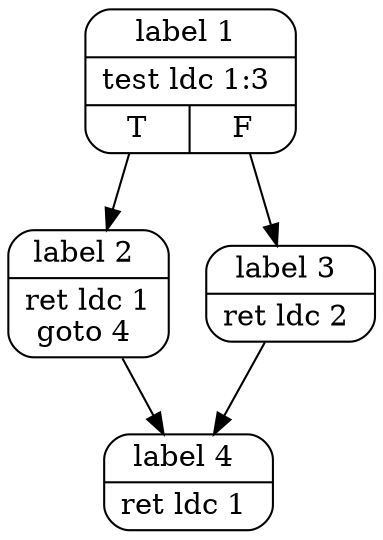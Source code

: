 digraph
{
    "label 1" [ label = "{ label\ 1 | test\ ldc\ 1:3 | { <true> T | <false> F } }", shape = record, style = rounded ]
    "label 2" [ label = "{ label\ 2 | ret\ ldc\ 1\ngoto\ 4 }", shape = record, style = rounded ]
    "label 3" [ label = "{ label\ 3 | ret\ ldc\ 2 }", shape = record, style = rounded ]
    "label 4" [ label = "{ label\ 4 | ret\ ldc\ 1 }", shape = record, style = rounded ]

    "label 1":false:c -> "label 3"
    "label 1":true:c -> "label 2"
    "label 2" -> "label 4"
    "label 3" -> "label 4"
}